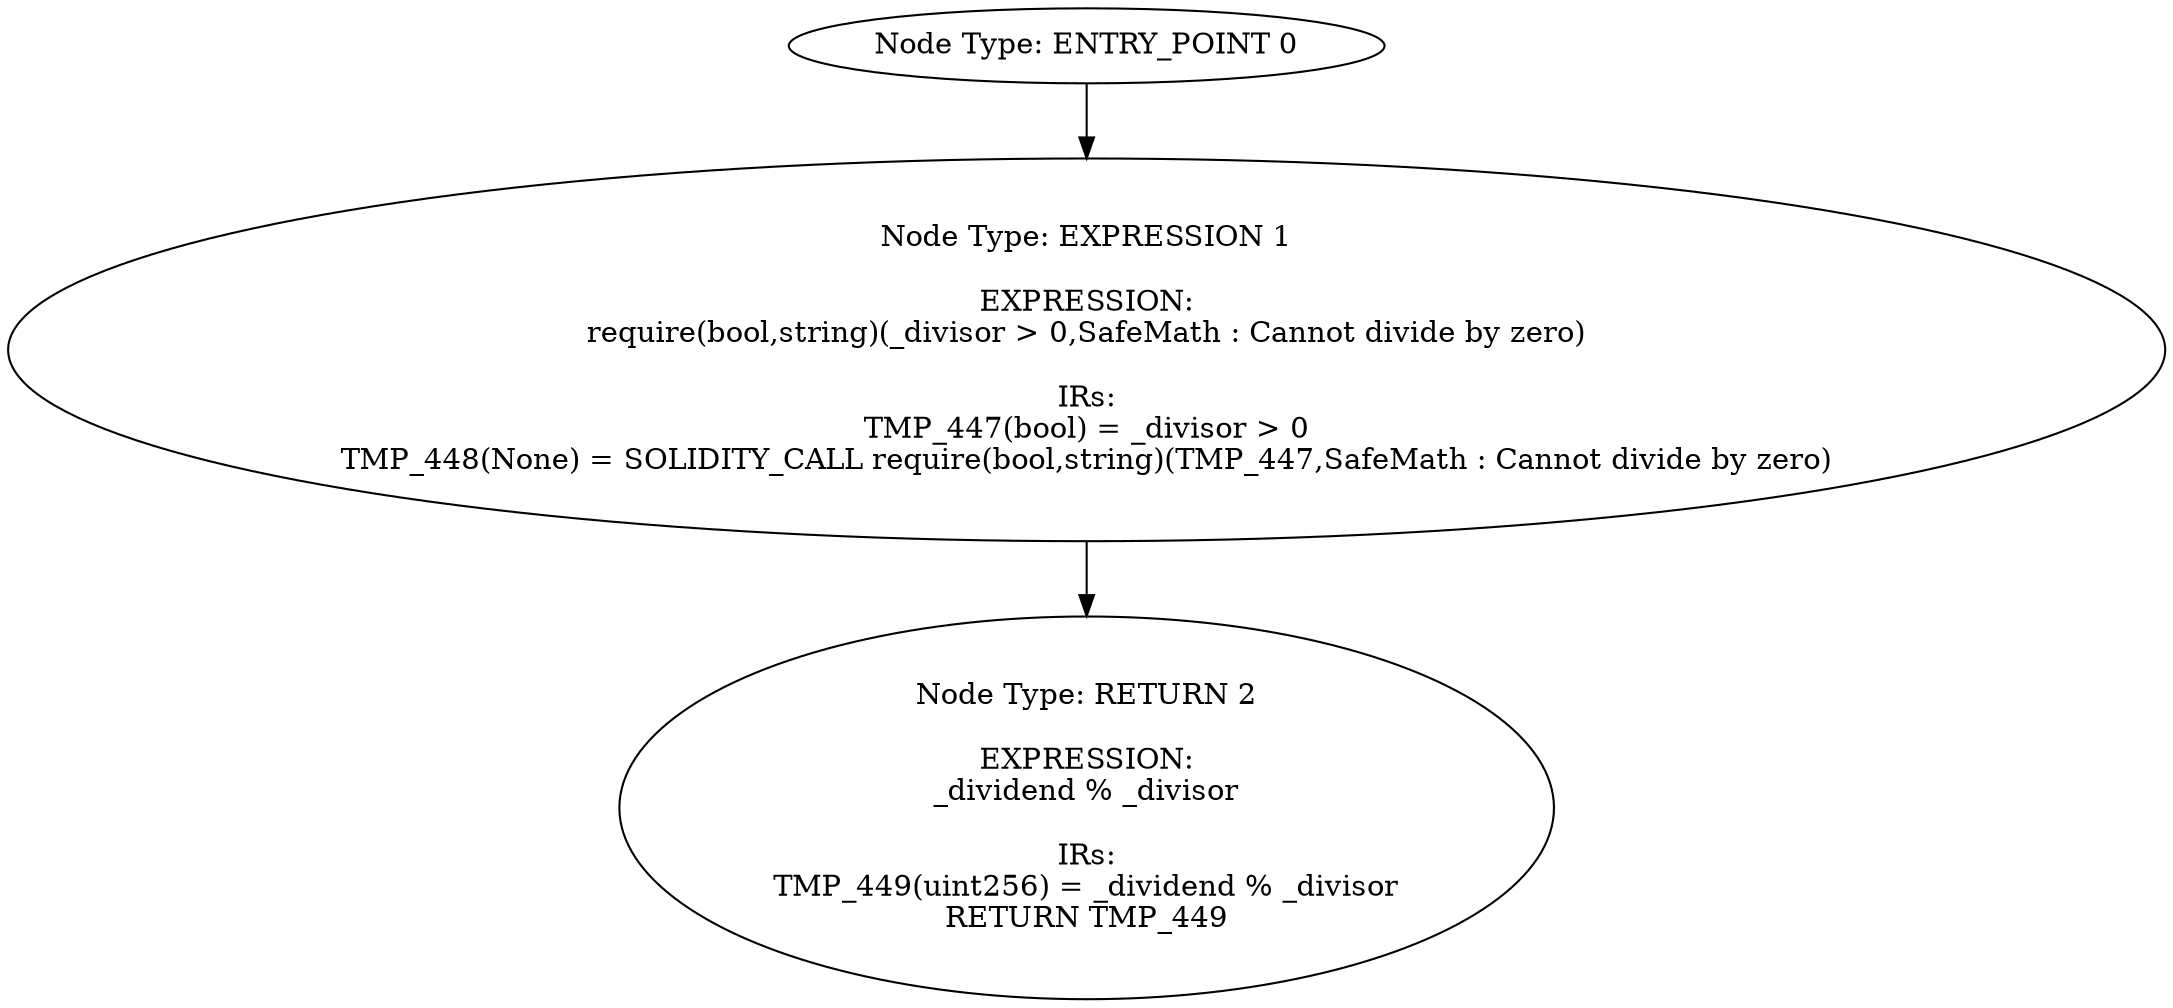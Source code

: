 digraph{
0[label="Node Type: ENTRY_POINT 0
"];
0->1;
1[label="Node Type: EXPRESSION 1

EXPRESSION:
require(bool,string)(_divisor > 0,SafeMath : Cannot divide by zero)

IRs:
TMP_447(bool) = _divisor > 0
TMP_448(None) = SOLIDITY_CALL require(bool,string)(TMP_447,SafeMath : Cannot divide by zero)"];
1->2;
2[label="Node Type: RETURN 2

EXPRESSION:
_dividend % _divisor

IRs:
TMP_449(uint256) = _dividend % _divisor
RETURN TMP_449"];
}
